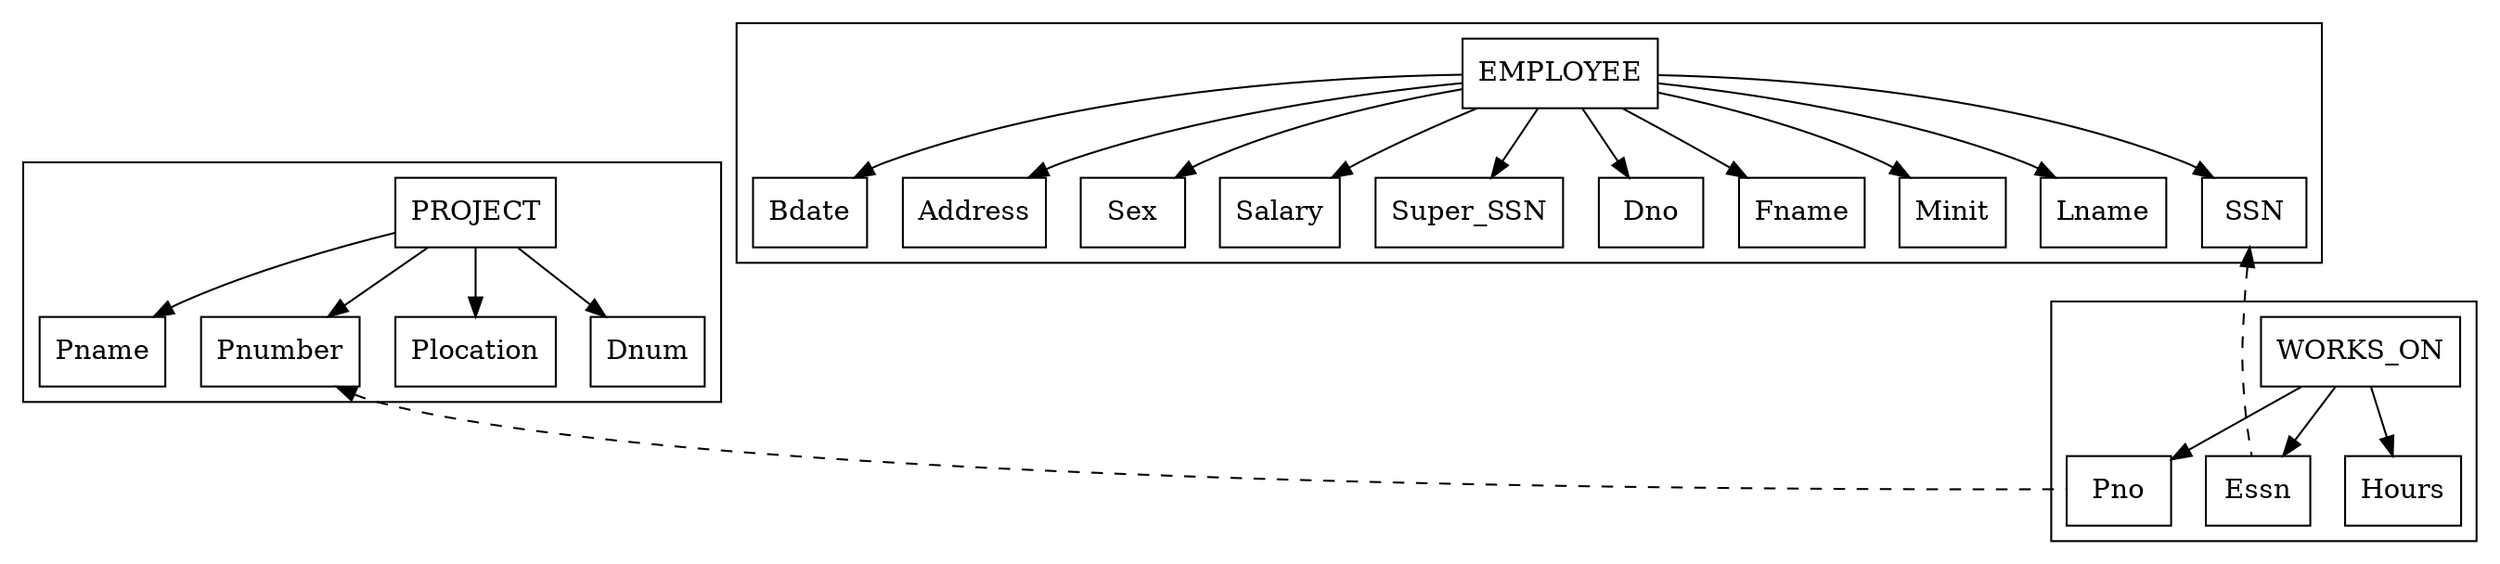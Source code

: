 digraph G {
    node [shape="rectangle"];

    subgraph cluster_employee {
        rankdir = "TB";
        EMPLOYEE -> Fname;
        EMPLOYEE -> Minit;
        EMPLOYEE -> Lname;
        EMPLOYEE -> SSN;
        EMPLOYEE -> Bdate;
        EMPLOYEE -> Address;
        EMPLOYEE -> Sex;
        EMPLOYEE -> Salary;
        EMPLOYEE -> Super_SSN;
        EMPLOYEE -> Dno;
    }

    subgraph cluster_project {
        PROJECT -> Pname;
        PROJECT -> Pnumber;
        PROJECT -> Plocation;
        PROJECT -> Dnum;
    }

    subgraph cluster_work {
        WORKS_ON -> Essn;
        WORKS_ON -> WPno;
        WORKS_ON -> Hours;
        WPno [label="Pno"];
    }

    SSN -> Essn [style="dashed", dir=back];
    Pnumber -> WPno [style="dashed", dir=back];


    EMPLOYEE -> PROJECT [style="invis"];
    EMPLOYEE -> WORKS_ON [style="invis"];
}
